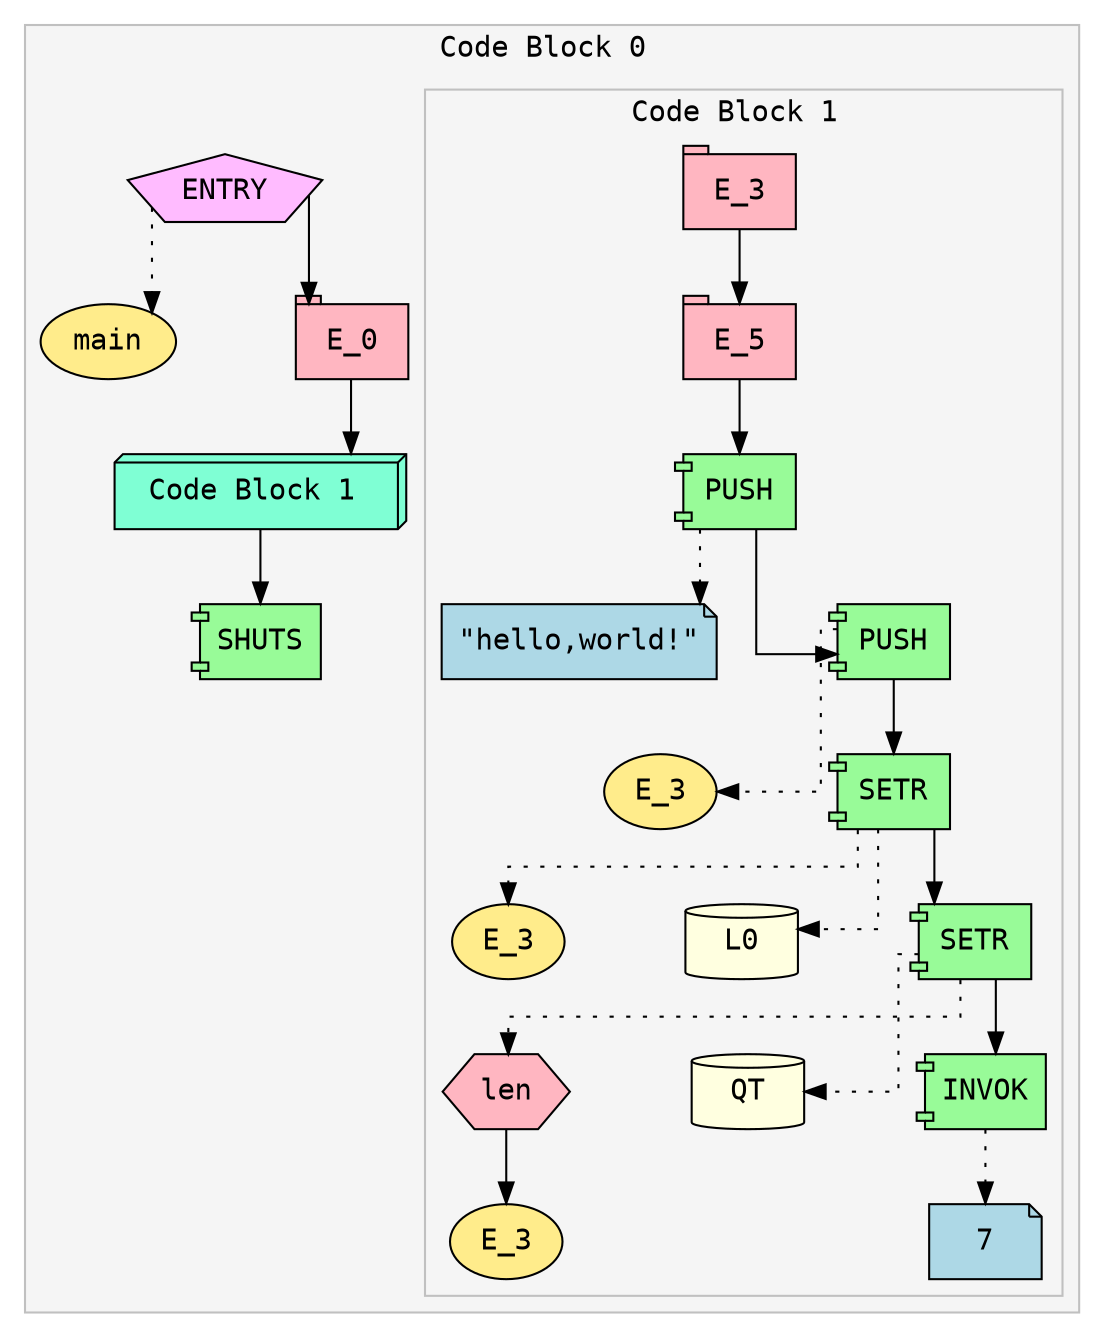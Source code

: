 digraph ir {
splines=ortho;
nodesep=0.8;
ranksep=0.5;
subgraph cluster_0 {
label="Code Block 0 ";
style=filled;
color=gray;
fillcolor=whitesmoke;
fontname="Courier";
Expr_1 [shape=pentagon style=filled fillcolor=plum1 fontname="Courier" label="ENTRY"]
Expr_2 [shape=ellipse style=filled fillcolor=lightgoldenrod1 fontname="Courier" label="main"]
Expr_1 -> Expr_2 [style=dotted]
Expr_3 [shape=tab style=filled fillcolor=lightpink fontname="Courier" label="E_0"]
Expr_1 -> Expr_3;
subgraph cluster_4 {
label="Code Block 1 ";
style=filled;
color=gray;
fillcolor=whitesmoke;
fontname="Courier";
Expr_5 [shape=tab style=filled fillcolor=lightpink fontname="Courier" label="E_3"]
Expr_6 [shape=tab style=filled fillcolor=lightpink fontname="Courier" label="E_5"]
Expr_5 -> Expr_6;
Expr_7 [shape=component style=filled fillcolor=palegreen fontname="Courier" label="PUSH"]
Expr_8 [shape=note style=filled fillcolor=lightblue fontname="Courier" label="\"hello,world!\""]
Expr_7 -> Expr_8 [style=dotted]
Expr_6 -> Expr_7;
Expr_9 [shape=component style=filled fillcolor=palegreen fontname="Courier" label="PUSH"]
Expr_10 [shape=ellipse style=filled fillcolor=lightgoldenrod1 fontname="Courier" label="E_3"]
Expr_9 -> Expr_10 [style=dotted]
Expr_7 -> Expr_9;
Expr_11 [shape=component style=filled fillcolor=palegreen fontname="Courier" label="SETR"]
Expr_12 [shape=ellipse style=filled fillcolor=lightgoldenrod1 fontname="Courier" label="E_3"]
Expr_11 -> Expr_12 [style=dotted]
Expr_13 [shape=cylinder style=filled fillcolor=lightyellow fontname="Courier" label="L0"]
Expr_11 -> Expr_13 [style=dotted]
Expr_9 -> Expr_11;
Expr_14 [shape=component style=filled fillcolor=palegreen fontname="Courier" label="SETR"]
Expr_15 [shape=hexagon style=filled fillcolor=lightpink fontname="Courier" label="len"]
Expr_16 [shape=ellipse style=filled fillcolor=lightgoldenrod1 fontname="Courier" label="E_3"]
Expr_15 -> Expr_16
Expr_14 -> Expr_15 [style=dotted]
Expr_17 [shape=cylinder style=filled fillcolor=lightyellow fontname="Courier" label="QT"]
Expr_14 -> Expr_17 [style=dotted]
Expr_11 -> Expr_14;
Expr_18 [shape=component style=filled fillcolor=palegreen fontname="Courier" label="INVOK"]
Expr_19 [shape=note style=filled fillcolor=lightblue fontname="Courier" label="7"]
Expr_18 -> Expr_19 [style=dotted]
Expr_14 -> Expr_18;
}
Expr_4 [shape=box3d style=filled fillcolor=aquamarine fontname="Courier" label=" Code Block 1  "]
Expr_3 -> Expr_4;
Expr_20 [shape=component style=filled fillcolor=palegreen fontname="Courier" label="SHUTS"]
Expr_4 -> Expr_20;
}
}

